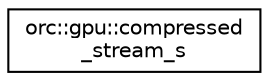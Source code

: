 digraph "Graphical Class Hierarchy"
{
  edge [fontname="Helvetica",fontsize="10",labelfontname="Helvetica",labelfontsize="10"];
  node [fontname="Helvetica",fontsize="10",shape=record];
  rankdir="LR";
  Node0 [label="orc::gpu::compressed\l_stream_s",height=0.2,width=0.4,color="black", fillcolor="white", style="filled",URL="$structorc_1_1gpu_1_1compressed__stream__s.html"];
}
